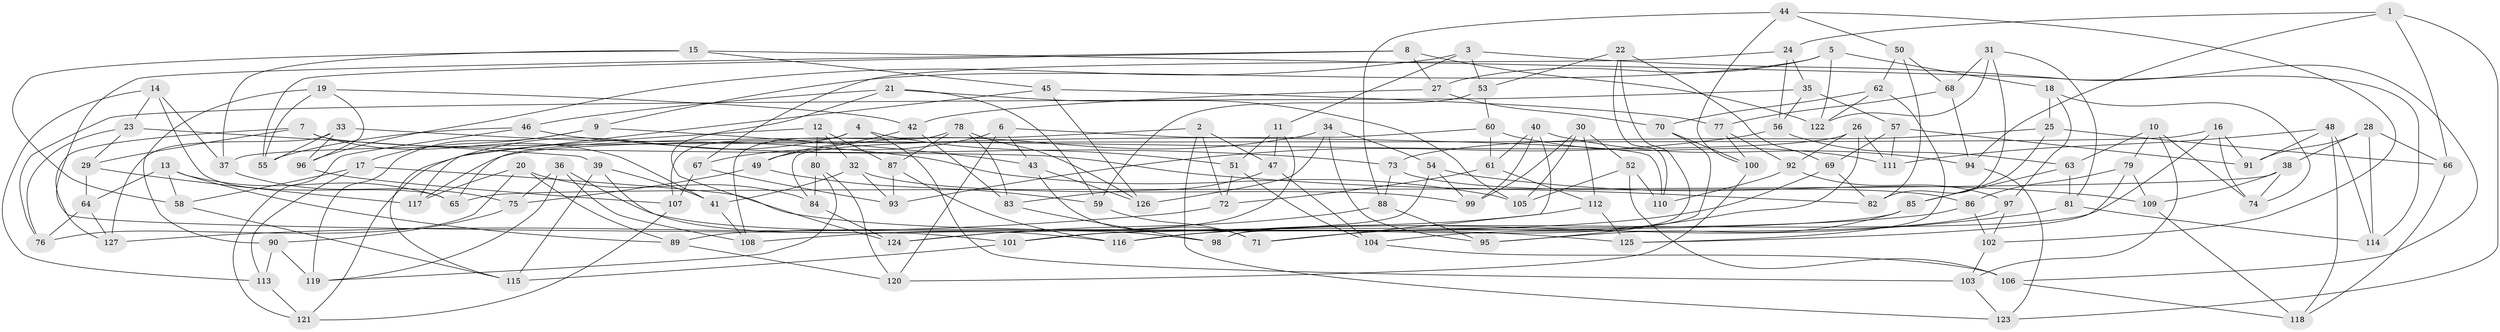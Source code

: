 // Generated by graph-tools (version 1.1) at 2025/38/03/09/25 02:38:11]
// undirected, 127 vertices, 254 edges
graph export_dot {
graph [start="1"]
  node [color=gray90,style=filled];
  1;
  2;
  3;
  4;
  5;
  6;
  7;
  8;
  9;
  10;
  11;
  12;
  13;
  14;
  15;
  16;
  17;
  18;
  19;
  20;
  21;
  22;
  23;
  24;
  25;
  26;
  27;
  28;
  29;
  30;
  31;
  32;
  33;
  34;
  35;
  36;
  37;
  38;
  39;
  40;
  41;
  42;
  43;
  44;
  45;
  46;
  47;
  48;
  49;
  50;
  51;
  52;
  53;
  54;
  55;
  56;
  57;
  58;
  59;
  60;
  61;
  62;
  63;
  64;
  65;
  66;
  67;
  68;
  69;
  70;
  71;
  72;
  73;
  74;
  75;
  76;
  77;
  78;
  79;
  80;
  81;
  82;
  83;
  84;
  85;
  86;
  87;
  88;
  89;
  90;
  91;
  92;
  93;
  94;
  95;
  96;
  97;
  98;
  99;
  100;
  101;
  102;
  103;
  104;
  105;
  106;
  107;
  108;
  109;
  110;
  111;
  112;
  113;
  114;
  115;
  116;
  117;
  118;
  119;
  120;
  121;
  122;
  123;
  124;
  125;
  126;
  127;
  1 -- 24;
  1 -- 123;
  1 -- 94;
  1 -- 66;
  2 -- 72;
  2 -- 65;
  2 -- 47;
  2 -- 123;
  3 -- 114;
  3 -- 96;
  3 -- 11;
  3 -- 53;
  4 -- 51;
  4 -- 103;
  4 -- 107;
  4 -- 121;
  5 -- 122;
  5 -- 27;
  5 -- 18;
  5 -- 9;
  6 -- 110;
  6 -- 43;
  6 -- 67;
  6 -- 120;
  7 -- 82;
  7 -- 29;
  7 -- 127;
  7 -- 41;
  8 -- 122;
  8 -- 27;
  8 -- 55;
  8 -- 101;
  9 -- 17;
  9 -- 119;
  9 -- 43;
  10 -- 79;
  10 -- 74;
  10 -- 103;
  10 -- 63;
  11 -- 124;
  11 -- 47;
  11 -- 51;
  12 -- 87;
  12 -- 32;
  12 -- 115;
  12 -- 80;
  13 -- 58;
  13 -- 89;
  13 -- 65;
  13 -- 64;
  14 -- 65;
  14 -- 23;
  14 -- 37;
  14 -- 113;
  15 -- 58;
  15 -- 45;
  15 -- 37;
  15 -- 106;
  16 -- 74;
  16 -- 91;
  16 -- 98;
  16 -- 37;
  17 -- 58;
  17 -- 113;
  17 -- 125;
  18 -- 25;
  18 -- 74;
  18 -- 97;
  19 -- 90;
  19 -- 42;
  19 -- 96;
  19 -- 55;
  20 -- 76;
  20 -- 89;
  20 -- 84;
  20 -- 117;
  21 -- 105;
  21 -- 46;
  21 -- 124;
  21 -- 59;
  22 -- 110;
  22 -- 53;
  22 -- 98;
  22 -- 69;
  23 -- 39;
  23 -- 76;
  23 -- 29;
  24 -- 67;
  24 -- 56;
  24 -- 35;
  25 -- 85;
  25 -- 73;
  25 -- 66;
  26 -- 117;
  26 -- 111;
  26 -- 71;
  26 -- 92;
  27 -- 42;
  27 -- 70;
  28 -- 114;
  28 -- 91;
  28 -- 38;
  28 -- 66;
  29 -- 117;
  29 -- 64;
  30 -- 52;
  30 -- 112;
  30 -- 105;
  30 -- 99;
  31 -- 68;
  31 -- 122;
  31 -- 81;
  31 -- 82;
  32 -- 93;
  32 -- 41;
  32 -- 99;
  33 -- 96;
  33 -- 55;
  33 -- 127;
  33 -- 105;
  34 -- 49;
  34 -- 95;
  34 -- 54;
  34 -- 126;
  35 -- 57;
  35 -- 76;
  35 -- 56;
  36 -- 108;
  36 -- 98;
  36 -- 75;
  36 -- 119;
  37 -- 75;
  38 -- 65;
  38 -- 109;
  38 -- 74;
  39 -- 115;
  39 -- 116;
  39 -- 41;
  40 -- 61;
  40 -- 71;
  40 -- 94;
  40 -- 99;
  41 -- 108;
  42 -- 49;
  42 -- 83;
  43 -- 126;
  43 -- 71;
  44 -- 100;
  44 -- 88;
  44 -- 50;
  44 -- 102;
  45 -- 117;
  45 -- 126;
  45 -- 77;
  46 -- 121;
  46 -- 55;
  46 -- 73;
  47 -- 83;
  47 -- 104;
  48 -- 118;
  48 -- 111;
  48 -- 91;
  48 -- 114;
  49 -- 59;
  49 -- 75;
  50 -- 62;
  50 -- 82;
  50 -- 68;
  51 -- 72;
  51 -- 104;
  52 -- 105;
  52 -- 110;
  52 -- 106;
  53 -- 60;
  53 -- 59;
  54 -- 101;
  54 -- 109;
  54 -- 99;
  56 -- 93;
  56 -- 63;
  57 -- 69;
  57 -- 111;
  57 -- 91;
  58 -- 115;
  59 -- 71;
  60 -- 84;
  60 -- 111;
  60 -- 61;
  61 -- 72;
  61 -- 112;
  62 -- 122;
  62 -- 70;
  62 -- 125;
  63 -- 85;
  63 -- 81;
  64 -- 127;
  64 -- 76;
  66 -- 118;
  67 -- 93;
  67 -- 107;
  68 -- 94;
  68 -- 77;
  69 -- 108;
  69 -- 82;
  70 -- 95;
  70 -- 100;
  72 -- 127;
  73 -- 88;
  73 -- 86;
  75 -- 90;
  77 -- 92;
  77 -- 100;
  78 -- 108;
  78 -- 126;
  78 -- 87;
  78 -- 83;
  79 -- 125;
  79 -- 109;
  79 -- 86;
  80 -- 119;
  80 -- 120;
  80 -- 84;
  81 -- 114;
  81 -- 116;
  83 -- 98;
  84 -- 124;
  85 -- 95;
  85 -- 89;
  86 -- 102;
  86 -- 101;
  87 -- 93;
  87 -- 116;
  88 -- 95;
  88 -- 124;
  89 -- 120;
  90 -- 119;
  90 -- 113;
  92 -- 97;
  92 -- 110;
  94 -- 123;
  96 -- 107;
  97 -- 102;
  97 -- 104;
  100 -- 120;
  101 -- 115;
  102 -- 103;
  103 -- 123;
  104 -- 106;
  106 -- 118;
  107 -- 121;
  109 -- 118;
  112 -- 116;
  112 -- 125;
  113 -- 121;
}
